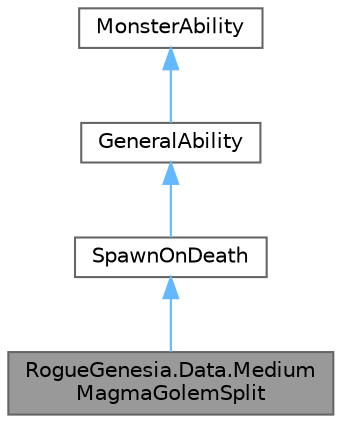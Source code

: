 digraph "RogueGenesia.Data.MediumMagmaGolemSplit"
{
 // LATEX_PDF_SIZE
  bgcolor="transparent";
  edge [fontname=Helvetica,fontsize=10,labelfontname=Helvetica,labelfontsize=10];
  node [fontname=Helvetica,fontsize=10,shape=box,height=0.2,width=0.4];
  Node1 [label="RogueGenesia.Data.Medium\lMagmaGolemSplit",height=0.2,width=0.4,color="gray40", fillcolor="grey60", style="filled", fontcolor="black",tooltip=" "];
  Node2 -> Node1 [dir="back",color="steelblue1",style="solid"];
  Node2 [label="SpawnOnDeath",height=0.2,width=0.4,color="gray40", fillcolor="white", style="filled",URL="$class_rogue_genesia_1_1_data_1_1_spawn_on_death.html",tooltip=" "];
  Node3 -> Node2 [dir="back",color="steelblue1",style="solid"];
  Node3 [label="GeneralAbility",height=0.2,width=0.4,color="gray40", fillcolor="white", style="filled",URL="$class_rogue_genesia_1_1_data_1_1_general_ability.html",tooltip=" "];
  Node4 -> Node3 [dir="back",color="steelblue1",style="solid"];
  Node4 [label="MonsterAbility",height=0.2,width=0.4,color="gray40", fillcolor="white", style="filled",URL="$class_rogue_genesia_1_1_data_1_1_monster_ability.html",tooltip=" "];
}
